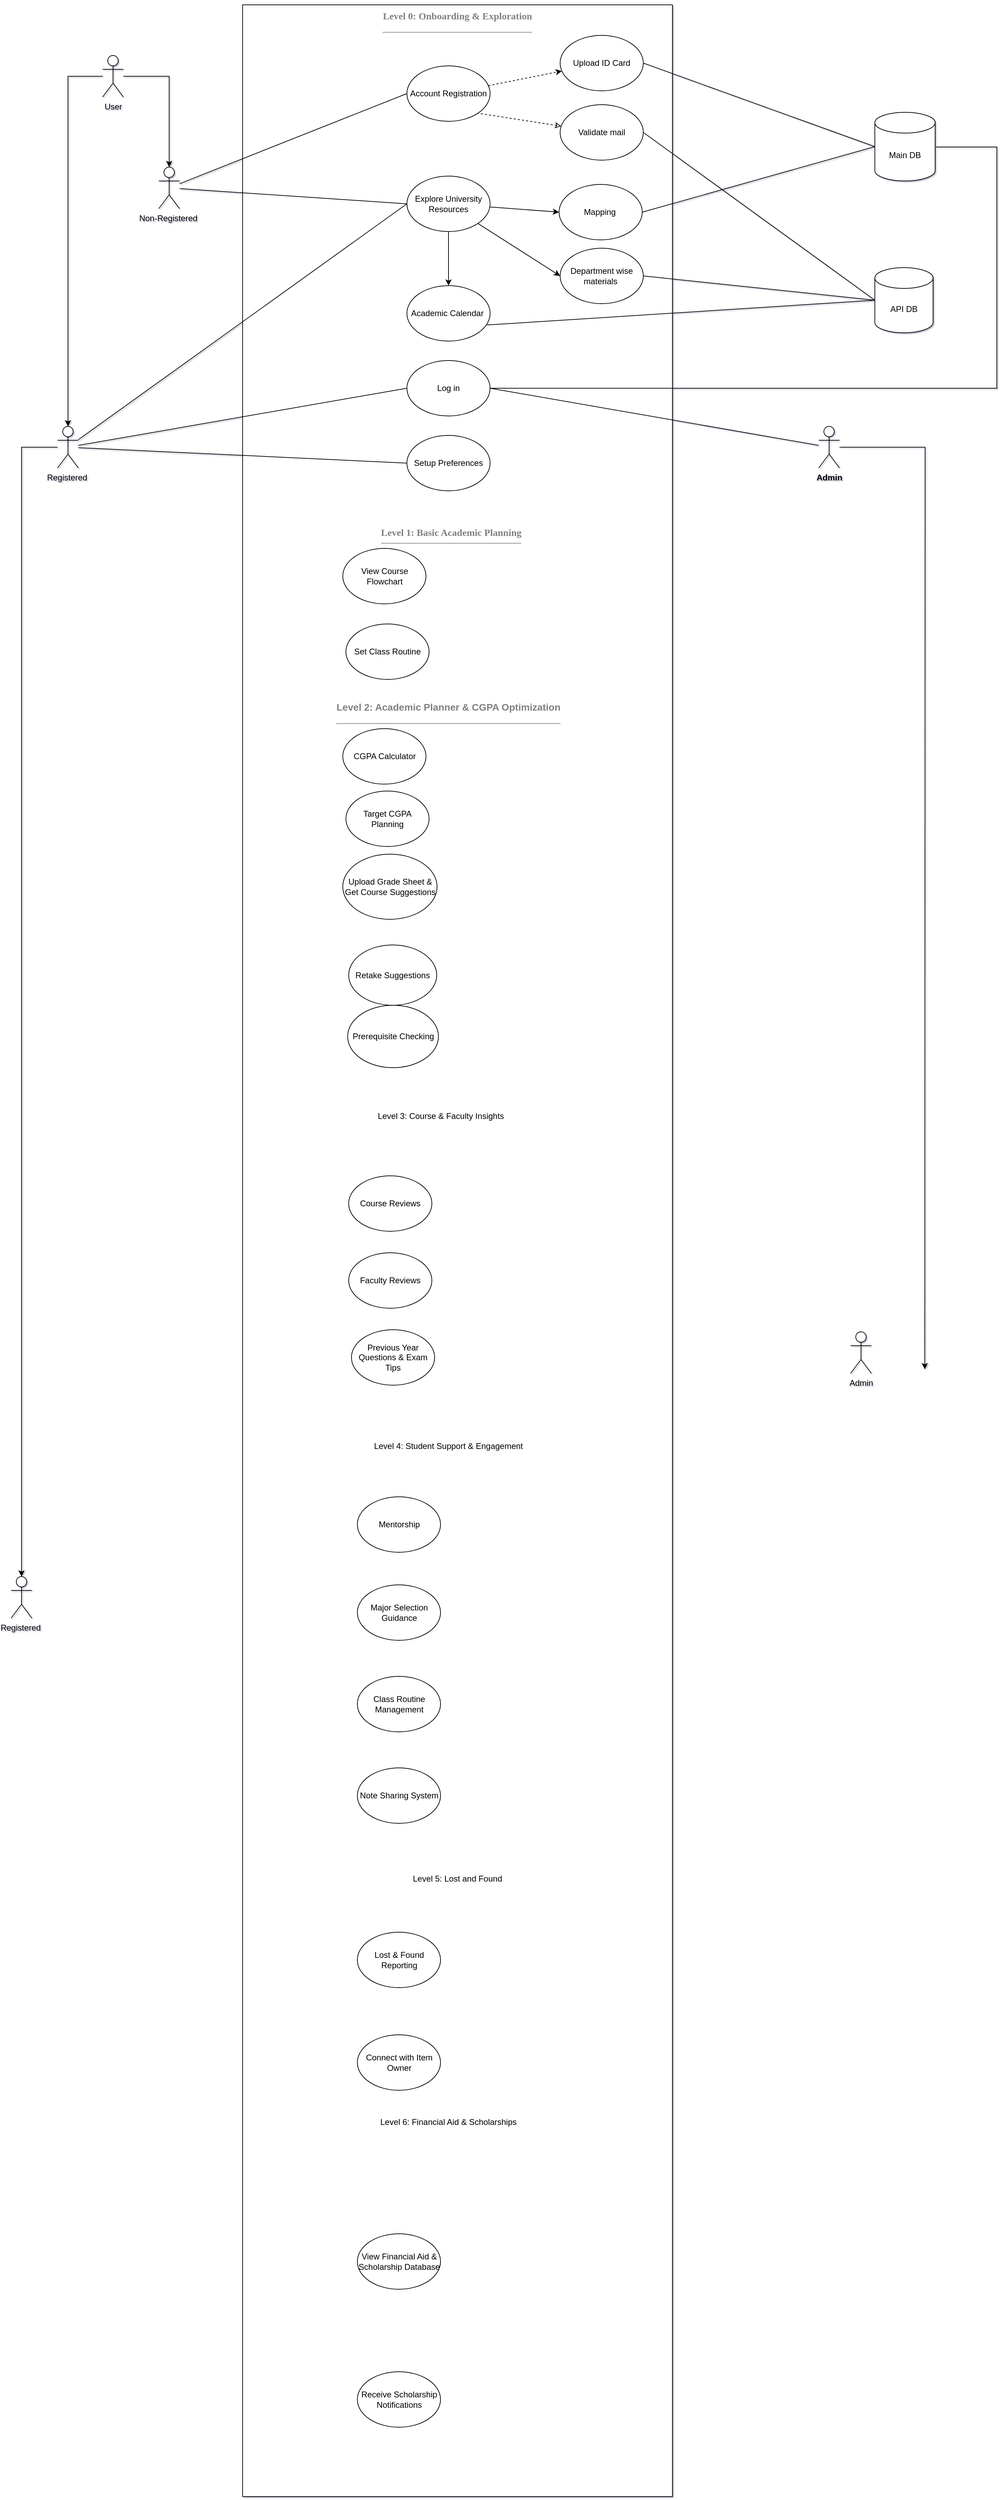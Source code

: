 <mxfile version="26.2.12">
  <diagram name="Page-1" id="P93JPWheiozPxKUeNlvs">
    <mxGraphModel dx="2623" dy="2059" grid="0" gridSize="10" guides="1" tooltips="1" connect="1" arrows="0" fold="1" page="0" pageScale="1" pageWidth="1100" pageHeight="850" background="none" math="0" shadow="1">
      <root>
        <mxCell id="0" />
        <mxCell id="1" parent="0" />
        <mxCell id="wq_cdWP_0D8ncxT4c9OT-16" value="" style="whiteSpace=wrap;html=1;labelBackgroundColor=none;" parent="1" vertex="1">
          <mxGeometry x="358" y="-497" width="309" height="23" as="geometry" />
        </mxCell>
        <mxCell id="wq_cdWP_0D8ncxT4c9OT-1" value="" style="rounded=0;whiteSpace=wrap;html=1;labelBackgroundColor=none;" parent="1" vertex="1">
          <mxGeometry x="205" y="-503" width="620" height="3594" as="geometry" />
        </mxCell>
        <mxCell id="wq_cdWP_0D8ncxT4c9OT-5" value="" style="edgeStyle=orthogonalEdgeStyle;rounded=0;orthogonalLoop=1;jettySize=auto;html=1;labelBackgroundColor=none;fontColor=default;" parent="1" source="wq_cdWP_0D8ncxT4c9OT-2" target="wq_cdWP_0D8ncxT4c9OT-4" edge="1">
          <mxGeometry relative="1" as="geometry">
            <Array as="points">
              <mxPoint x="-47" y="-400" />
            </Array>
          </mxGeometry>
        </mxCell>
        <mxCell id="wq_cdWP_0D8ncxT4c9OT-7" value="" style="edgeStyle=orthogonalEdgeStyle;rounded=0;orthogonalLoop=1;jettySize=auto;html=1;labelBackgroundColor=none;fontColor=default;" parent="1" source="wq_cdWP_0D8ncxT4c9OT-2" target="wq_cdWP_0D8ncxT4c9OT-6" edge="1">
          <mxGeometry relative="1" as="geometry" />
        </mxCell>
        <mxCell id="wq_cdWP_0D8ncxT4c9OT-2" value="User" style="shape=umlActor;verticalLabelPosition=bottom;verticalAlign=top;html=1;outlineConnect=0;labelBackgroundColor=none;" parent="1" vertex="1">
          <mxGeometry x="3" y="-430" width="30" height="60" as="geometry" />
        </mxCell>
        <mxCell id="wq_cdWP_0D8ncxT4c9OT-3" value="&lt;b&gt;Admin&lt;/b&gt;" style="shape=umlActor;verticalLabelPosition=bottom;verticalAlign=top;html=1;outlineConnect=0;labelBackgroundColor=none;" parent="1" vertex="1">
          <mxGeometry x="1036" y="105" width="30" height="60" as="geometry" />
        </mxCell>
        <mxCell id="wq_cdWP_0D8ncxT4c9OT-41" style="rounded=0;orthogonalLoop=1;jettySize=auto;html=1;entryX=0;entryY=0.5;entryDx=0;entryDy=0;labelBackgroundColor=none;fontColor=default;endArrow=none;startFill=0;" parent="1" source="wq_cdWP_0D8ncxT4c9OT-4" target="wq_cdWP_0D8ncxT4c9OT-39" edge="1">
          <mxGeometry relative="1" as="geometry" />
        </mxCell>
        <mxCell id="wq_cdWP_0D8ncxT4c9OT-42" style="rounded=0;orthogonalLoop=1;jettySize=auto;html=1;entryX=0;entryY=0.5;entryDx=0;entryDy=0;labelBackgroundColor=none;fontColor=default;endArrow=none;startFill=0;" parent="1" source="wq_cdWP_0D8ncxT4c9OT-4" target="wq_cdWP_0D8ncxT4c9OT-12" edge="1">
          <mxGeometry relative="1" as="geometry" />
        </mxCell>
        <mxCell id="wq_cdWP_0D8ncxT4c9OT-43" style="rounded=0;orthogonalLoop=1;jettySize=auto;html=1;entryX=0;entryY=0.5;entryDx=0;entryDy=0;endArrow=none;startFill=0;labelBackgroundColor=none;fontColor=default;" parent="1" source="wq_cdWP_0D8ncxT4c9OT-4" target="wq_cdWP_0D8ncxT4c9OT-9" edge="1">
          <mxGeometry relative="1" as="geometry" />
        </mxCell>
        <mxCell id="wq_cdWP_0D8ncxT4c9OT-53" value="" style="edgeStyle=orthogonalEdgeStyle;rounded=0;orthogonalLoop=1;jettySize=auto;html=1;labelBackgroundColor=none;fontColor=default;" parent="1" source="wq_cdWP_0D8ncxT4c9OT-4" target="wq_cdWP_0D8ncxT4c9OT-52" edge="1">
          <mxGeometry relative="1" as="geometry" />
        </mxCell>
        <mxCell id="wq_cdWP_0D8ncxT4c9OT-4" value="Registered&amp;nbsp;" style="shape=umlActor;verticalLabelPosition=bottom;verticalAlign=top;html=1;outlineConnect=0;labelBackgroundColor=none;" parent="1" vertex="1">
          <mxGeometry x="-62" y="105" width="30" height="60" as="geometry" />
        </mxCell>
        <mxCell id="wq_cdWP_0D8ncxT4c9OT-38" style="rounded=0;orthogonalLoop=1;jettySize=auto;html=1;entryX=0;entryY=0.5;entryDx=0;entryDy=0;labelBackgroundColor=none;fontColor=default;endArrow=none;startFill=0;" parent="1" source="wq_cdWP_0D8ncxT4c9OT-6" target="wq_cdWP_0D8ncxT4c9OT-8" edge="1">
          <mxGeometry relative="1" as="geometry" />
        </mxCell>
        <mxCell id="wq_cdWP_0D8ncxT4c9OT-57" style="rounded=0;orthogonalLoop=1;jettySize=auto;html=1;entryX=0;entryY=0.5;entryDx=0;entryDy=0;labelBackgroundColor=none;fontColor=default;endArrow=none;startFill=0;" parent="1" source="wq_cdWP_0D8ncxT4c9OT-6" target="wq_cdWP_0D8ncxT4c9OT-9" edge="1">
          <mxGeometry relative="1" as="geometry" />
        </mxCell>
        <mxCell id="wq_cdWP_0D8ncxT4c9OT-6" value="Non-Registered&amp;nbsp;" style="shape=umlActor;verticalLabelPosition=bottom;verticalAlign=top;html=1;outlineConnect=0;labelBackgroundColor=none;" parent="1" vertex="1">
          <mxGeometry x="84" y="-269" width="30" height="60" as="geometry" />
        </mxCell>
        <mxCell id="wq_cdWP_0D8ncxT4c9OT-45" value="" style="rounded=0;orthogonalLoop=1;jettySize=auto;html=1;dashed=1;endArrow=classic;endFill=1;labelBackgroundColor=none;fontColor=default;" parent="1" source="wq_cdWP_0D8ncxT4c9OT-8" target="wq_cdWP_0D8ncxT4c9OT-44" edge="1">
          <mxGeometry relative="1" as="geometry" />
        </mxCell>
        <mxCell id="wq_cdWP_0D8ncxT4c9OT-8" value="Account Registration" style="ellipse;whiteSpace=wrap;html=1;labelBackgroundColor=none;" parent="1" vertex="1">
          <mxGeometry x="442" y="-415" width="120" height="80" as="geometry" />
        </mxCell>
        <mxCell id="wq_cdWP_0D8ncxT4c9OT-55" value="" style="rounded=0;orthogonalLoop=1;jettySize=auto;html=1;labelBackgroundColor=none;fontColor=default;endArrow=classic;startFill=0;endFill=1;entryX=0;entryY=0.5;entryDx=0;entryDy=0;" parent="1" source="wq_cdWP_0D8ncxT4c9OT-9" target="wq_cdWP_0D8ncxT4c9OT-54" edge="1">
          <mxGeometry relative="1" as="geometry" />
        </mxCell>
        <mxCell id="T9pe41_OrmJiy2pwNrou-3" style="edgeStyle=orthogonalEdgeStyle;rounded=0;orthogonalLoop=1;jettySize=auto;html=1;exitX=0.5;exitY=1;exitDx=0;exitDy=0;" edge="1" parent="1" source="wq_cdWP_0D8ncxT4c9OT-9" target="T9pe41_OrmJiy2pwNrou-2">
          <mxGeometry relative="1" as="geometry" />
        </mxCell>
        <mxCell id="wq_cdWP_0D8ncxT4c9OT-9" value="Explore University Resources" style="ellipse;whiteSpace=wrap;html=1;labelBackgroundColor=none;" parent="1" vertex="1">
          <mxGeometry x="442" y="-256" width="120" height="80" as="geometry" />
        </mxCell>
        <mxCell id="wq_cdWP_0D8ncxT4c9OT-10" value="CGPA Calculator" style="ellipse;whiteSpace=wrap;html=1;labelBackgroundColor=none;" parent="1" vertex="1">
          <mxGeometry x="349.5" y="541" width="120" height="80" as="geometry" />
        </mxCell>
        <mxCell id="wq_cdWP_0D8ncxT4c9OT-11" value="View Course Flowchart" style="ellipse;whiteSpace=wrap;html=1;labelBackgroundColor=none;" parent="1" vertex="1">
          <mxGeometry x="349.5" y="281" width="120" height="80" as="geometry" />
        </mxCell>
        <mxCell id="wq_cdWP_0D8ncxT4c9OT-12" value="Setup Preferences" style="ellipse;whiteSpace=wrap;html=1;labelBackgroundColor=none;" parent="1" vertex="1">
          <mxGeometry x="442" y="118" width="120" height="80" as="geometry" />
        </mxCell>
        <mxCell id="wq_cdWP_0D8ncxT4c9OT-13" value="Set Class Routine" style="ellipse;whiteSpace=wrap;html=1;labelBackgroundColor=none;" parent="1" vertex="1">
          <mxGeometry x="354" y="390" width="120" height="80" as="geometry" />
        </mxCell>
        <mxCell id="wq_cdWP_0D8ncxT4c9OT-14" value="Upload Grade Sheet &amp;amp; Get Course Suggestions" style="ellipse;whiteSpace=wrap;html=1;labelBackgroundColor=none;" parent="1" vertex="1">
          <mxGeometry x="349.5" y="722" width="136" height="94" as="geometry" />
        </mxCell>
        <mxCell id="wq_cdWP_0D8ncxT4c9OT-15" value="&lt;h3&gt;&lt;b&gt;&lt;font style=&quot;color: rgb(128, 128, 128);&quot; face=&quot;Verdana&quot;&gt;Level 0: Onboarding &amp;amp; Exploration&lt;/font&gt;&lt;/b&gt;&lt;/h3&gt;&lt;hr&gt;" style="text;html=1;align=center;verticalAlign=middle;whiteSpace=wrap;rounded=0;labelBackgroundColor=none;" parent="1" vertex="1">
          <mxGeometry x="359" y="-494" width="312" height="22" as="geometry" />
        </mxCell>
        <mxCell id="wq_cdWP_0D8ncxT4c9OT-17" value="&lt;h3&gt;&lt;b&gt;&lt;font face=&quot;Verdana&quot; style=&quot;color: rgb(128, 128, 128);&quot;&gt;Level 1: Basic Academic Planning&lt;/font&gt;&lt;/b&gt;&lt;hr&gt;&lt;/h3&gt;&lt;h3&gt;&lt;/h3&gt;" style="text;html=1;align=center;verticalAlign=middle;whiteSpace=wrap;rounded=0;labelBackgroundColor=none;" parent="1" vertex="1">
          <mxGeometry x="349.5" y="251" width="312" height="22" as="geometry" />
        </mxCell>
        <mxCell id="wq_cdWP_0D8ncxT4c9OT-18" value="&lt;h3&gt;&lt;font style=&quot;color: rgb(128, 128, 128);&quot;&gt;Level 2: Academic Planner &amp;amp; CGPA Optimization&lt;/font&gt;&lt;/h3&gt;&lt;hr&gt;" style="text;html=1;align=center;verticalAlign=middle;whiteSpace=wrap;rounded=0;labelBackgroundColor=none;" parent="1" vertex="1">
          <mxGeometry x="308" y="499" width="388" height="30" as="geometry" />
        </mxCell>
        <mxCell id="wq_cdWP_0D8ncxT4c9OT-19" value="Retake Suggestions" style="ellipse;whiteSpace=wrap;html=1;labelBackgroundColor=none;" parent="1" vertex="1">
          <mxGeometry x="358" y="853" width="127" height="87" as="geometry" />
        </mxCell>
        <mxCell id="wq_cdWP_0D8ncxT4c9OT-21" value="Target CGPA Planning" style="ellipse;whiteSpace=wrap;html=1;labelBackgroundColor=none;" parent="1" vertex="1">
          <mxGeometry x="354" y="631" width="120" height="80" as="geometry" />
        </mxCell>
        <mxCell id="wq_cdWP_0D8ncxT4c9OT-22" value="Major Selection Guidance" style="ellipse;whiteSpace=wrap;html=1;labelBackgroundColor=none;" parent="1" vertex="1">
          <mxGeometry x="370.5" y="1776" width="120" height="80" as="geometry" />
        </mxCell>
        <mxCell id="wq_cdWP_0D8ncxT4c9OT-23" value="Prerequisite Checking" style="ellipse;whiteSpace=wrap;html=1;labelBackgroundColor=none;" parent="1" vertex="1">
          <mxGeometry x="356.5" y="940" width="131" height="90" as="geometry" />
        </mxCell>
        <mxCell id="wq_cdWP_0D8ncxT4c9OT-24" value="Mentorship" style="ellipse;whiteSpace=wrap;html=1;labelBackgroundColor=none;" parent="1" vertex="1">
          <mxGeometry x="370.5" y="1649" width="120" height="80" as="geometry" />
        </mxCell>
        <mxCell id="wq_cdWP_0D8ncxT4c9OT-25" value="Course Reviews" style="ellipse;whiteSpace=wrap;html=1;labelBackgroundColor=none;" parent="1" vertex="1">
          <mxGeometry x="358" y="1186" width="120" height="80" as="geometry" />
        </mxCell>
        <mxCell id="wq_cdWP_0D8ncxT4c9OT-26" value="Faculty Reviews" style="ellipse;whiteSpace=wrap;html=1;labelBackgroundColor=none;" parent="1" vertex="1">
          <mxGeometry x="358" y="1297" width="120" height="80" as="geometry" />
        </mxCell>
        <mxCell id="wq_cdWP_0D8ncxT4c9OT-27" value="Previous Year Questions &amp;amp; Exam Tips" style="ellipse;whiteSpace=wrap;html=1;labelBackgroundColor=none;" parent="1" vertex="1">
          <mxGeometry x="362" y="1408" width="120" height="80" as="geometry" />
        </mxCell>
        <mxCell id="wq_cdWP_0D8ncxT4c9OT-28" value="Level 3: Course &amp;amp; Faculty Insights&lt;h3&gt;&lt;/h3&gt;" style="text;html=1;align=center;verticalAlign=middle;whiteSpace=wrap;rounded=0;labelBackgroundColor=none;" parent="1" vertex="1">
          <mxGeometry x="297" y="1092" width="388" height="30" as="geometry" />
        </mxCell>
        <mxCell id="wq_cdWP_0D8ncxT4c9OT-29" value="Level 4: Student Support &amp;amp; Engagement&lt;h3&gt;&lt;/h3&gt;" style="text;html=1;align=center;verticalAlign=middle;whiteSpace=wrap;rounded=0;labelBackgroundColor=none;" parent="1" vertex="1">
          <mxGeometry x="308" y="1568" width="388" height="30" as="geometry" />
        </mxCell>
        <mxCell id="wq_cdWP_0D8ncxT4c9OT-30" value="Connect with Item Owner" style="ellipse;whiteSpace=wrap;html=1;labelBackgroundColor=none;" parent="1" vertex="1">
          <mxGeometry x="370.5" y="2425" width="120" height="80" as="geometry" />
        </mxCell>
        <mxCell id="wq_cdWP_0D8ncxT4c9OT-31" value="Class Routine Management" style="ellipse;whiteSpace=wrap;html=1;labelBackgroundColor=none;" parent="1" vertex="1">
          <mxGeometry x="370.5" y="1908" width="120" height="80" as="geometry" />
        </mxCell>
        <mxCell id="wq_cdWP_0D8ncxT4c9OT-32" value="Note Sharing System" style="ellipse;whiteSpace=wrap;html=1;labelBackgroundColor=none;" parent="1" vertex="1">
          <mxGeometry x="370.5" y="2040" width="120" height="80" as="geometry" />
        </mxCell>
        <mxCell id="wq_cdWP_0D8ncxT4c9OT-33" value="Lost &amp;amp; Found Reporting" style="ellipse;whiteSpace=wrap;html=1;labelBackgroundColor=none;" parent="1" vertex="1">
          <mxGeometry x="370.5" y="2277" width="120" height="80" as="geometry" />
        </mxCell>
        <mxCell id="wq_cdWP_0D8ncxT4c9OT-34" value="Level 5: Lost and Found&lt;h3&gt;&lt;/h3&gt;" style="text;html=1;align=center;verticalAlign=middle;whiteSpace=wrap;rounded=0;labelBackgroundColor=none;" parent="1" vertex="1">
          <mxGeometry x="321" y="2192" width="388" height="30" as="geometry" />
        </mxCell>
        <mxCell id="wq_cdWP_0D8ncxT4c9OT-35" value="Level 6: Financial Aid &amp;amp; Scholarships&lt;h3&gt;&lt;/h3&gt;" style="text;html=1;align=center;verticalAlign=middle;whiteSpace=wrap;rounded=0;labelBackgroundColor=none;" parent="1" vertex="1">
          <mxGeometry x="308" y="2543" width="388" height="30" as="geometry" />
        </mxCell>
        <mxCell id="wq_cdWP_0D8ncxT4c9OT-36" value="View Financial Aid &amp;amp; Scholarship Database" style="ellipse;whiteSpace=wrap;html=1;labelBackgroundColor=none;" parent="1" vertex="1">
          <mxGeometry x="370.5" y="2712" width="120" height="80" as="geometry" />
        </mxCell>
        <mxCell id="wq_cdWP_0D8ncxT4c9OT-37" value="Receive Scholarship Notifications" style="ellipse;whiteSpace=wrap;html=1;labelBackgroundColor=none;" parent="1" vertex="1">
          <mxGeometry x="370.5" y="2911" width="120" height="80" as="geometry" />
        </mxCell>
        <mxCell id="T9pe41_OrmJiy2pwNrou-18" style="rounded=0;orthogonalLoop=1;jettySize=auto;html=1;exitX=1;exitY=0.5;exitDx=0;exitDy=0;endArrow=none;startFill=0;" edge="1" parent="1" source="wq_cdWP_0D8ncxT4c9OT-39" target="wq_cdWP_0D8ncxT4c9OT-3">
          <mxGeometry relative="1" as="geometry" />
        </mxCell>
        <mxCell id="wq_cdWP_0D8ncxT4c9OT-39" value="Log in" style="ellipse;whiteSpace=wrap;html=1;labelBackgroundColor=none;" parent="1" vertex="1">
          <mxGeometry x="442" y="10" width="120" height="80" as="geometry" />
        </mxCell>
        <mxCell id="wq_cdWP_0D8ncxT4c9OT-44" value="Upload ID Card" style="ellipse;whiteSpace=wrap;html=1;labelBackgroundColor=none;" parent="1" vertex="1">
          <mxGeometry x="663" y="-459" width="120" height="80" as="geometry" />
        </mxCell>
        <mxCell id="wq_cdWP_0D8ncxT4c9OT-56" style="rounded=0;orthogonalLoop=1;jettySize=auto;html=1;entryX=1;entryY=1;entryDx=0;entryDy=0;endArrow=none;endFill=1;startArrow=classic;startFill=0;dashed=1;labelBackgroundColor=none;fontColor=default;" parent="1" source="wq_cdWP_0D8ncxT4c9OT-47" target="wq_cdWP_0D8ncxT4c9OT-8" edge="1">
          <mxGeometry relative="1" as="geometry" />
        </mxCell>
        <mxCell id="wq_cdWP_0D8ncxT4c9OT-47" value="Validate mail" style="ellipse;whiteSpace=wrap;html=1;labelBackgroundColor=none;" parent="1" vertex="1">
          <mxGeometry x="663" y="-359" width="120" height="80" as="geometry" />
        </mxCell>
        <mxCell id="wq_cdWP_0D8ncxT4c9OT-50" value="Admin" style="shape=umlActor;verticalLabelPosition=bottom;verticalAlign=top;html=1;outlineConnect=0;labelBackgroundColor=none;" parent="1" vertex="1">
          <mxGeometry x="1082" y="1411" width="30" height="60" as="geometry" />
        </mxCell>
        <mxCell id="wq_cdWP_0D8ncxT4c9OT-52" value="Registered&amp;nbsp;" style="shape=umlActor;verticalLabelPosition=bottom;verticalAlign=top;html=1;outlineConnect=0;labelBackgroundColor=none;" parent="1" vertex="1">
          <mxGeometry x="-129" y="1764" width="30" height="60" as="geometry" />
        </mxCell>
        <mxCell id="wq_cdWP_0D8ncxT4c9OT-54" value="Mapping&amp;nbsp;" style="ellipse;whiteSpace=wrap;html=1;labelBackgroundColor=none;" parent="1" vertex="1">
          <mxGeometry x="661.5" y="-244" width="120" height="80" as="geometry" />
        </mxCell>
        <mxCell id="T9pe41_OrmJiy2pwNrou-2" value="Academic Calendar&amp;nbsp;" style="ellipse;whiteSpace=wrap;html=1;" vertex="1" parent="1">
          <mxGeometry x="442" y="-98" width="120" height="80" as="geometry" />
        </mxCell>
        <mxCell id="T9pe41_OrmJiy2pwNrou-8" style="rounded=0;orthogonalLoop=1;jettySize=auto;html=1;endArrow=none;startFill=0;entryX=0;entryY=0.5;entryDx=0;entryDy=0;entryPerimeter=0;exitX=1;exitY=0.5;exitDx=0;exitDy=0;" edge="1" parent="1" source="T9pe41_OrmJiy2pwNrou-4" target="T9pe41_OrmJiy2pwNrou-7">
          <mxGeometry relative="1" as="geometry">
            <mxPoint x="1068" y="-122" as="targetPoint" />
          </mxGeometry>
        </mxCell>
        <mxCell id="T9pe41_OrmJiy2pwNrou-4" value="Department wise materials&amp;nbsp;" style="ellipse;whiteSpace=wrap;html=1;" vertex="1" parent="1">
          <mxGeometry x="663" y="-152" width="120" height="80" as="geometry" />
        </mxCell>
        <mxCell id="T9pe41_OrmJiy2pwNrou-5" style="rounded=0;orthogonalLoop=1;jettySize=auto;html=1;exitX=1;exitY=1;exitDx=0;exitDy=0;entryX=0;entryY=0.5;entryDx=0;entryDy=0;" edge="1" parent="1" source="wq_cdWP_0D8ncxT4c9OT-9" target="T9pe41_OrmJiy2pwNrou-4">
          <mxGeometry relative="1" as="geometry" />
        </mxCell>
        <mxCell id="T9pe41_OrmJiy2pwNrou-7" value="API DB" style="shape=cylinder3;whiteSpace=wrap;html=1;boundedLbl=1;backgroundOutline=1;size=15;" vertex="1" parent="1">
          <mxGeometry x="1117" y="-124" width="84" height="94" as="geometry" />
        </mxCell>
        <mxCell id="T9pe41_OrmJiy2pwNrou-9" style="rounded=0;orthogonalLoop=1;jettySize=auto;html=1;exitX=0.961;exitY=0.71;exitDx=0;exitDy=0;entryX=0;entryY=0.5;entryDx=0;entryDy=0;entryPerimeter=0;endArrow=none;startFill=0;exitPerimeter=0;" edge="1" parent="1" source="T9pe41_OrmJiy2pwNrou-2" target="T9pe41_OrmJiy2pwNrou-7">
          <mxGeometry relative="1" as="geometry" />
        </mxCell>
        <mxCell id="T9pe41_OrmJiy2pwNrou-10" value="Main DB" style="shape=cylinder3;whiteSpace=wrap;html=1;boundedLbl=1;backgroundOutline=1;size=15;" vertex="1" parent="1">
          <mxGeometry x="1117" y="-348" width="87" height="99" as="geometry" />
        </mxCell>
        <mxCell id="T9pe41_OrmJiy2pwNrou-11" style="rounded=0;orthogonalLoop=1;jettySize=auto;html=1;exitX=1;exitY=0.5;exitDx=0;exitDy=0;entryX=0;entryY=0.5;entryDx=0;entryDy=0;entryPerimeter=0;endArrow=none;startFill=0;" edge="1" parent="1" source="wq_cdWP_0D8ncxT4c9OT-44" target="T9pe41_OrmJiy2pwNrou-10">
          <mxGeometry relative="1" as="geometry" />
        </mxCell>
        <mxCell id="T9pe41_OrmJiy2pwNrou-12" style="rounded=0;orthogonalLoop=1;jettySize=auto;html=1;exitX=1;exitY=0.5;exitDx=0;exitDy=0;entryX=0;entryY=0.5;entryDx=0;entryDy=0;entryPerimeter=0;endArrow=none;startFill=0;" edge="1" parent="1" source="wq_cdWP_0D8ncxT4c9OT-54" target="T9pe41_OrmJiy2pwNrou-10">
          <mxGeometry relative="1" as="geometry" />
        </mxCell>
        <mxCell id="T9pe41_OrmJiy2pwNrou-13" style="rounded=0;orthogonalLoop=1;jettySize=auto;html=1;exitX=1;exitY=0.5;exitDx=0;exitDy=0;entryX=0;entryY=0.5;entryDx=0;entryDy=0;entryPerimeter=0;endArrow=none;startFill=0;" edge="1" parent="1" source="wq_cdWP_0D8ncxT4c9OT-47" target="T9pe41_OrmJiy2pwNrou-7">
          <mxGeometry relative="1" as="geometry" />
        </mxCell>
        <mxCell id="T9pe41_OrmJiy2pwNrou-16" style="edgeStyle=orthogonalEdgeStyle;rounded=0;orthogonalLoop=1;jettySize=auto;html=1;" edge="1" parent="1" source="wq_cdWP_0D8ncxT4c9OT-3">
          <mxGeometry relative="1" as="geometry">
            <mxPoint x="1099" y="90" as="sourcePoint" />
            <mxPoint x="1189" y="1465" as="targetPoint" />
          </mxGeometry>
        </mxCell>
        <mxCell id="T9pe41_OrmJiy2pwNrou-19" style="rounded=0;orthogonalLoop=1;jettySize=auto;html=1;exitX=1;exitY=0.5;exitDx=0;exitDy=0;endArrow=none;startFill=0;edgeStyle=orthogonalEdgeStyle;" edge="1" parent="1" source="wq_cdWP_0D8ncxT4c9OT-39">
          <mxGeometry relative="1" as="geometry">
            <mxPoint x="1205" y="-298" as="targetPoint" />
            <Array as="points">
              <mxPoint x="1293" y="50" />
              <mxPoint x="1293" y="-298" />
            </Array>
          </mxGeometry>
        </mxCell>
      </root>
    </mxGraphModel>
  </diagram>
</mxfile>
